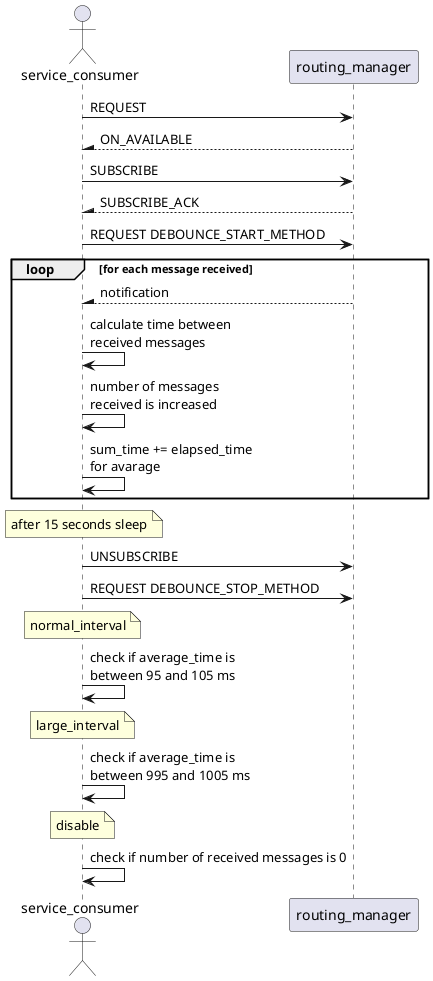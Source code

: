@startuml

Actor service_consumer as SC

participant routing_manager as RM

SC -> RM : REQUEST

RM --\ SC : ON_AVAILABLE

SC -> RM : SUBSCRIBE

RM --\ SC : SUBSCRIBE_ACK

SC -> RM : REQUEST DEBOUNCE_START_METHOD

loop for each message received
  RM --\ SC : notification

  SC -> SC : calculate time between\nreceived messages

  SC -> SC : number of messages\nreceived is increased

  SC -> SC : sum_time += elapsed_time\nfor avarage
end

note over SC
  after 15 seconds sleep
end note

SC -> RM : UNSUBSCRIBE

SC -> RM : REQUEST DEBOUNCE_STOP_METHOD

note over SC
  normal_interval
end note
SC -> SC : check if average_time is\nbetween 95 and 105 ms

note over SC
  large_interval
end note
SC -> SC : check if average_time is\nbetween 995 and 1005 ms

note over SC
  disable
end note
SC -> SC : check if number of received messages is 0

@enduml

